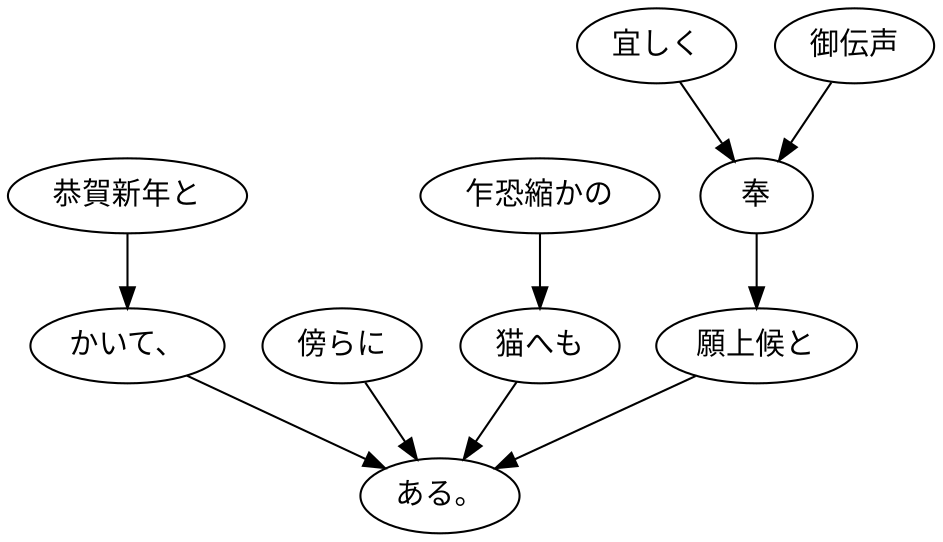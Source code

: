 digraph graph379 {
	node0 [label="恭賀新年と"];
	node1 [label="かいて、"];
	node2 [label="傍らに"];
	node3 [label="乍恐縮かの"];
	node4 [label="猫へも"];
	node5 [label="宜しく"];
	node6 [label="御伝声"];
	node7 [label="奉"];
	node8 [label="願上候と"];
	node9 [label="ある。"];
	node0 -> node1;
	node1 -> node9;
	node2 -> node9;
	node3 -> node4;
	node4 -> node9;
	node5 -> node7;
	node6 -> node7;
	node7 -> node8;
	node8 -> node9;
}
